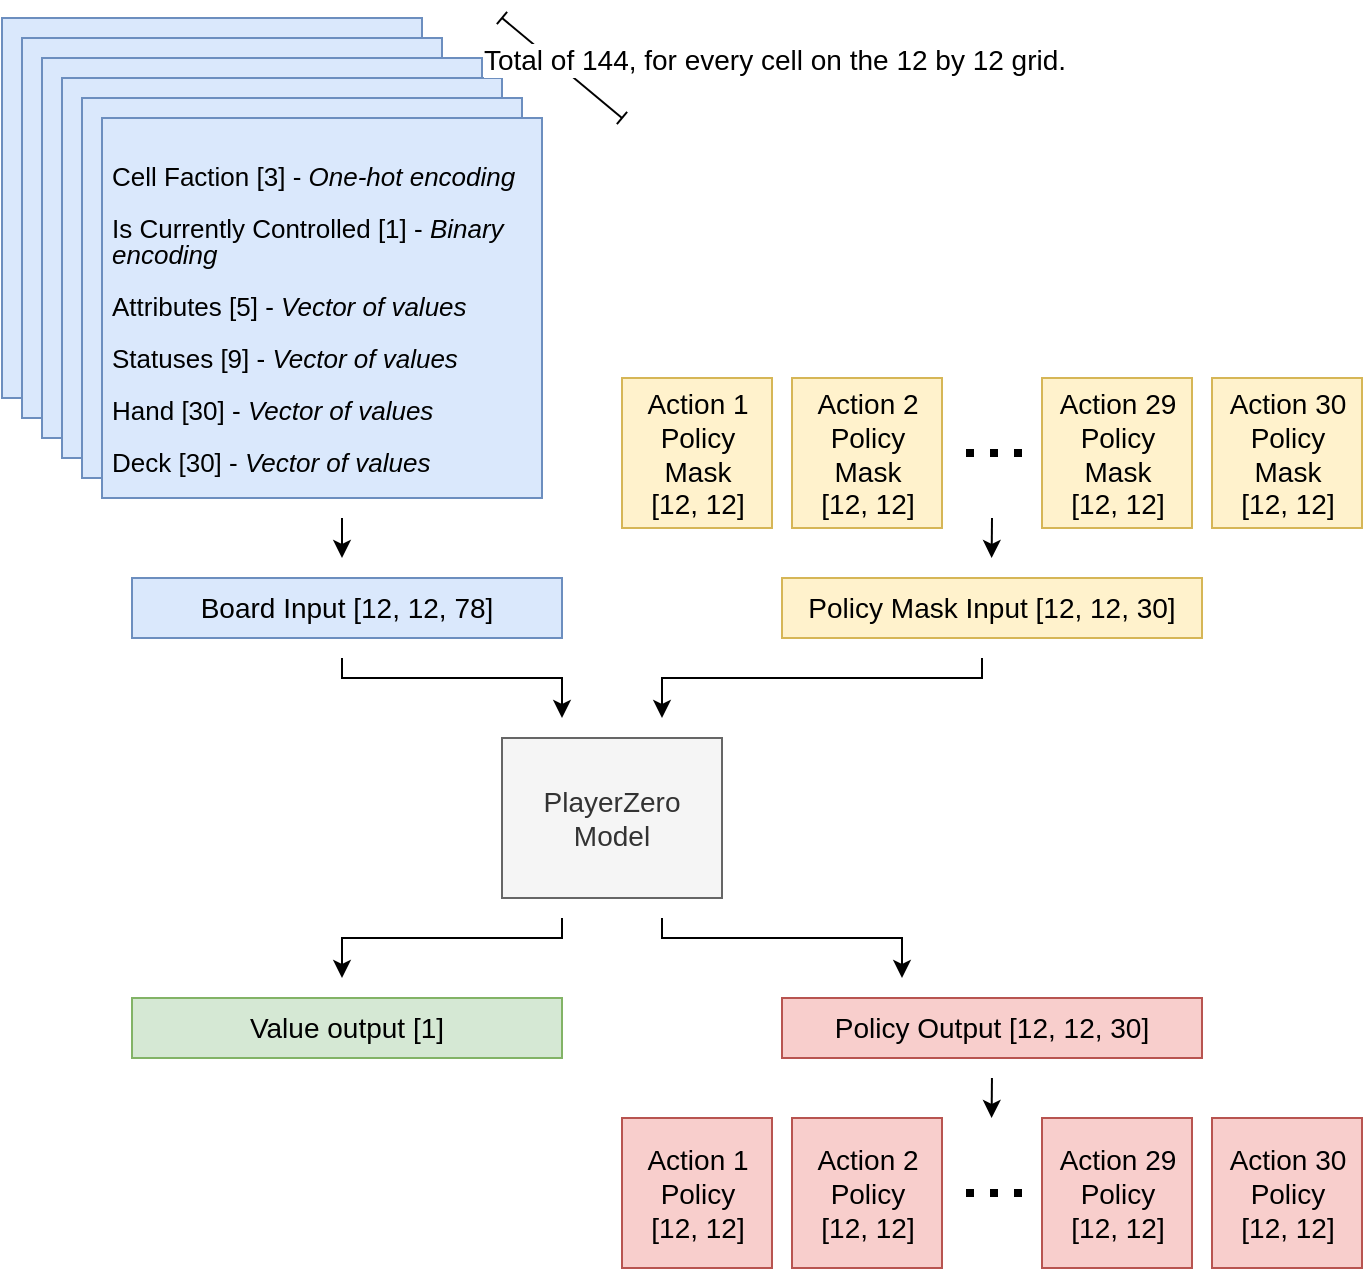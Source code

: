 <mxfile version="24.4.0" type="github">
  <diagram name="Page-1" id="C4LSqCpMthRV9HOR-iaF">
    <mxGraphModel dx="1195" dy="652" grid="1" gridSize="10" guides="1" tooltips="1" connect="1" arrows="1" fold="1" page="1" pageScale="1" pageWidth="850" pageHeight="1100" math="0" shadow="0">
      <root>
        <mxCell id="0" />
        <mxCell id="1" parent="0" />
        <mxCell id="1W4X7tc66BTRNZ2V25yI-1" value="" style="rounded=0;whiteSpace=wrap;html=1;fillColor=#dae8fc;strokeColor=#6c8ebf;" vertex="1" parent="1">
          <mxGeometry x="130" y="10" width="210" height="190" as="geometry" />
        </mxCell>
        <mxCell id="1W4X7tc66BTRNZ2V25yI-2" value="" style="rounded=0;whiteSpace=wrap;html=1;fillColor=#dae8fc;strokeColor=#6c8ebf;" vertex="1" parent="1">
          <mxGeometry x="140" y="20" width="210" height="190" as="geometry" />
        </mxCell>
        <mxCell id="1W4X7tc66BTRNZ2V25yI-3" value="" style="rounded=0;whiteSpace=wrap;html=1;fillColor=#dae8fc;strokeColor=#6c8ebf;" vertex="1" parent="1">
          <mxGeometry x="150" y="30" width="220" height="190" as="geometry" />
        </mxCell>
        <mxCell id="1W4X7tc66BTRNZ2V25yI-4" value="" style="rounded=0;whiteSpace=wrap;html=1;fillColor=#dae8fc;strokeColor=#6c8ebf;" vertex="1" parent="1">
          <mxGeometry x="160" y="40" width="220" height="190" as="geometry" />
        </mxCell>
        <mxCell id="1W4X7tc66BTRNZ2V25yI-5" value="" style="rounded=0;whiteSpace=wrap;html=1;fillColor=#dae8fc;strokeColor=#6c8ebf;" vertex="1" parent="1">
          <mxGeometry x="170" y="50" width="220" height="190" as="geometry" />
        </mxCell>
        <mxCell id="1W4X7tc66BTRNZ2V25yI-6" value="&lt;p style=&quot;line-height: 100%; font-size: 13px;&quot;&gt;Cell Faction [3] - &lt;i style=&quot;font-size: 13px;&quot;&gt;One-hot encoding&lt;br style=&quot;font-size: 13px;&quot;&gt;&lt;/i&gt;&lt;/p&gt;&lt;p style=&quot;line-height: 100%; font-size: 13px;&quot;&gt;Is Currently Controlled [1] - &lt;i style=&quot;font-size: 13px;&quot;&gt;Binary encoding&lt;br style=&quot;font-size: 13px;&quot;&gt;&lt;/i&gt;&lt;/p&gt;&lt;p style=&quot;line-height: 100%; font-size: 13px;&quot;&gt;Attributes [5] - &lt;i style=&quot;font-size: 13px;&quot;&gt;Vector of values&lt;/i&gt;&lt;br style=&quot;font-size: 13px;&quot;&gt;&lt;/p&gt;&lt;p style=&quot;line-height: 100%; font-size: 13px;&quot;&gt;Statuses [9] - &lt;i style=&quot;font-size: 13px;&quot;&gt;Vector of values&lt;/i&gt;&lt;br style=&quot;font-size: 13px;&quot;&gt;&lt;/p&gt;&lt;p style=&quot;line-height: 100%; font-size: 13px;&quot;&gt;Hand [30] - &lt;i style=&quot;font-size: 13px;&quot;&gt;Vector of values&lt;/i&gt;&lt;br style=&quot;font-size: 13px;&quot;&gt;&lt;/p&gt;&lt;p style=&quot;line-height: 100%; font-size: 13px;&quot;&gt;Deck [30] - &lt;i style=&quot;font-size: 13px;&quot;&gt;Vector of values&lt;/i&gt;&lt;br style=&quot;font-size: 13px;&quot;&gt;&lt;/p&gt;" style="rounded=0;whiteSpace=wrap;html=1;fillColor=#dae8fc;strokeColor=#6c8ebf;align=left;verticalAlign=top;spacing=5;fontSize=13;spacingTop=0;" vertex="1" parent="1">
          <mxGeometry x="180" y="60" width="220" height="190" as="geometry" />
        </mxCell>
        <mxCell id="1W4X7tc66BTRNZ2V25yI-8" value="" style="rounded=0;whiteSpace=wrap;html=1;fillColor=#fff2cc;strokeColor=#d6b656;" vertex="1" parent="1">
          <mxGeometry x="440" y="190" width="75" height="75" as="geometry" />
        </mxCell>
        <mxCell id="1W4X7tc66BTRNZ2V25yI-9" value="&lt;div style=&quot;font-size: 14px;&quot;&gt;Action 1&lt;br style=&quot;font-size: 14px;&quot;&gt;&lt;/div&gt;&lt;div style=&quot;font-size: 14px;&quot;&gt;Policy Mask&lt;/div&gt;&lt;div style=&quot;font-size: 14px;&quot;&gt;[12, 12]&lt;br style=&quot;font-size: 14px;&quot;&gt;&lt;/div&gt;" style="text;html=1;align=center;verticalAlign=middle;whiteSpace=wrap;rounded=0;fontSize=14;" vertex="1" parent="1">
          <mxGeometry x="442.5" y="192.5" width="70" height="70" as="geometry" />
        </mxCell>
        <mxCell id="1W4X7tc66BTRNZ2V25yI-11" value="" style="rounded=0;whiteSpace=wrap;html=1;fillColor=#fff2cc;strokeColor=#d6b656;" vertex="1" parent="1">
          <mxGeometry x="525" y="190" width="75" height="75" as="geometry" />
        </mxCell>
        <mxCell id="1W4X7tc66BTRNZ2V25yI-14" value="" style="rounded=0;whiteSpace=wrap;html=1;fillColor=#fff2cc;strokeColor=#d6b656;" vertex="1" parent="1">
          <mxGeometry x="650" y="190" width="75" height="75" as="geometry" />
        </mxCell>
        <mxCell id="1W4X7tc66BTRNZ2V25yI-17" value="" style="rounded=0;whiteSpace=wrap;html=1;fillColor=#fff2cc;strokeColor=#d6b656;" vertex="1" parent="1">
          <mxGeometry x="735" y="190" width="75" height="75" as="geometry" />
        </mxCell>
        <mxCell id="1W4X7tc66BTRNZ2V25yI-20" value="" style="endArrow=none;dashed=1;html=1;rounded=0;strokeWidth=4;dashPattern=1 2;" edge="1" parent="1">
          <mxGeometry width="50" height="50" relative="1" as="geometry">
            <mxPoint x="640" y="227.5" as="sourcePoint" />
            <mxPoint x="610" y="227.5" as="targetPoint" />
          </mxGeometry>
        </mxCell>
        <mxCell id="1W4X7tc66BTRNZ2V25yI-28" value="&lt;div style=&quot;font-size: 14px;&quot;&gt;Action 2&lt;br style=&quot;font-size: 14px;&quot;&gt;&lt;/div&gt;&lt;div style=&quot;font-size: 14px;&quot;&gt;Policy Mask&lt;/div&gt;&lt;div style=&quot;font-size: 14px;&quot;&gt;[12, 12]&lt;br style=&quot;font-size: 14px;&quot;&gt;&lt;/div&gt;" style="text;html=1;align=center;verticalAlign=middle;whiteSpace=wrap;rounded=0;fontSize=14;" vertex="1" parent="1">
          <mxGeometry x="527.5" y="192.5" width="70" height="70" as="geometry" />
        </mxCell>
        <mxCell id="1W4X7tc66BTRNZ2V25yI-29" value="&lt;div style=&quot;font-size: 14px;&quot;&gt;Action 29&lt;br style=&quot;font-size: 14px;&quot;&gt;&lt;/div&gt;&lt;div style=&quot;font-size: 14px;&quot;&gt;Policy Mask&lt;/div&gt;&lt;div style=&quot;font-size: 14px;&quot;&gt;[12, 12]&lt;br style=&quot;font-size: 14px;&quot;&gt;&lt;/div&gt;" style="text;html=1;align=center;verticalAlign=middle;whiteSpace=wrap;rounded=0;fontSize=14;" vertex="1" parent="1">
          <mxGeometry x="652.5" y="192.5" width="70" height="70" as="geometry" />
        </mxCell>
        <mxCell id="1W4X7tc66BTRNZ2V25yI-30" value="Action 30&lt;br style=&quot;font-size: 14px;&quot;&gt;&lt;div style=&quot;font-size: 14px;&quot;&gt;Policy Mask&lt;/div&gt;&lt;div style=&quot;font-size: 14px;&quot;&gt;[12, 12]&lt;br style=&quot;font-size: 14px;&quot;&gt;&lt;/div&gt;" style="text;html=1;align=center;verticalAlign=middle;whiteSpace=wrap;rounded=0;fontSize=14;" vertex="1" parent="1">
          <mxGeometry x="737.5" y="192.5" width="70" height="70" as="geometry" />
        </mxCell>
        <mxCell id="1W4X7tc66BTRNZ2V25yI-34" value="Value output [1]" style="rounded=0;whiteSpace=wrap;html=1;fillColor=#d5e8d4;strokeColor=#82b366;fontSize=14;" vertex="1" parent="1">
          <mxGeometry x="195" y="500" width="215" height="30" as="geometry" />
        </mxCell>
        <mxCell id="1W4X7tc66BTRNZ2V25yI-39" value="" style="endArrow=classic;html=1;rounded=0;" edge="1" parent="1">
          <mxGeometry width="50" height="50" relative="1" as="geometry">
            <mxPoint x="625" y="260" as="sourcePoint" />
            <mxPoint x="624.82" y="280" as="targetPoint" />
          </mxGeometry>
        </mxCell>
        <mxCell id="1W4X7tc66BTRNZ2V25yI-41" value="&lt;div style=&quot;font-size: 14px;&quot;&gt;PlayerZero&lt;/div&gt;&lt;div style=&quot;font-size: 14px;&quot;&gt;Model&lt;br style=&quot;font-size: 14px;&quot;&gt;&lt;/div&gt;" style="rounded=0;whiteSpace=wrap;html=1;fillColor=#f5f5f5;fontColor=#333333;strokeColor=#666666;fontSize=14;" vertex="1" parent="1">
          <mxGeometry x="380" y="370" width="110" height="80" as="geometry" />
        </mxCell>
        <mxCell id="1W4X7tc66BTRNZ2V25yI-42" value="" style="endArrow=classic;html=1;rounded=0;" edge="1" parent="1">
          <mxGeometry width="50" height="50" relative="1" as="geometry">
            <mxPoint x="620" y="330" as="sourcePoint" />
            <mxPoint x="460" y="360" as="targetPoint" />
            <Array as="points">
              <mxPoint x="620" y="340" />
              <mxPoint x="460" y="340" />
            </Array>
          </mxGeometry>
        </mxCell>
        <mxCell id="1W4X7tc66BTRNZ2V25yI-43" value="" style="endArrow=classic;html=1;rounded=0;" edge="1" parent="1">
          <mxGeometry width="50" height="50" relative="1" as="geometry">
            <mxPoint x="300" y="330" as="sourcePoint" />
            <mxPoint x="410" y="360" as="targetPoint" />
            <Array as="points">
              <mxPoint x="300" y="340" />
              <mxPoint x="410" y="340" />
            </Array>
          </mxGeometry>
        </mxCell>
        <mxCell id="1W4X7tc66BTRNZ2V25yI-44" value="" style="endArrow=baseDash;html=1;rounded=0;startArrow=baseDash;startFill=0;endFill=0;" edge="1" parent="1">
          <mxGeometry width="50" height="50" relative="1" as="geometry">
            <mxPoint x="440" y="60" as="sourcePoint" />
            <mxPoint x="380" y="10" as="targetPoint" />
          </mxGeometry>
        </mxCell>
        <mxCell id="1W4X7tc66BTRNZ2V25yI-45" value="&lt;font style=&quot;font-size: 14px;&quot;&gt;Total of 144, for every cell on the 12 by 12 grid.&lt;/font&gt;" style="edgeLabel;html=1;align=center;verticalAlign=middle;resizable=0;points=[];" vertex="1" connectable="0" parent="1W4X7tc66BTRNZ2V25yI-44">
          <mxGeometry x="0.041" y="-1" relative="1" as="geometry">
            <mxPoint x="106" y="-3" as="offset" />
          </mxGeometry>
        </mxCell>
        <mxCell id="1W4X7tc66BTRNZ2V25yI-46" value="Policy Mask Input [12, 12, 30]" style="rounded=0;whiteSpace=wrap;html=1;fillColor=#fff2cc;strokeColor=#d6b656;fontSize=14;" vertex="1" parent="1">
          <mxGeometry x="520" y="290" width="210" height="30" as="geometry" />
        </mxCell>
        <mxCell id="1W4X7tc66BTRNZ2V25yI-47" value="" style="endArrow=classic;html=1;rounded=0;" edge="1" parent="1">
          <mxGeometry width="50" height="50" relative="1" as="geometry">
            <mxPoint x="300" y="260" as="sourcePoint" />
            <mxPoint x="300" y="280" as="targetPoint" />
          </mxGeometry>
        </mxCell>
        <mxCell id="1W4X7tc66BTRNZ2V25yI-50" value="" style="endArrow=classic;html=1;rounded=0;" edge="1" parent="1">
          <mxGeometry width="50" height="50" relative="1" as="geometry">
            <mxPoint x="410" y="460" as="sourcePoint" />
            <mxPoint x="300" y="490" as="targetPoint" />
            <Array as="points">
              <mxPoint x="410" y="470" />
              <mxPoint x="300" y="470" />
            </Array>
          </mxGeometry>
        </mxCell>
        <mxCell id="1W4X7tc66BTRNZ2V25yI-51" value="Board Input [12, 12, 78]" style="rounded=0;whiteSpace=wrap;html=1;fillColor=#dae8fc;strokeColor=#6c8ebf;fontSize=14;" vertex="1" parent="1">
          <mxGeometry x="195" y="290" width="215" height="30" as="geometry" />
        </mxCell>
        <mxCell id="1W4X7tc66BTRNZ2V25yI-53" value="" style="endArrow=classic;html=1;rounded=0;" edge="1" parent="1">
          <mxGeometry width="50" height="50" relative="1" as="geometry">
            <mxPoint x="460" y="460" as="sourcePoint" />
            <mxPoint x="580" y="490" as="targetPoint" />
            <Array as="points">
              <mxPoint x="460" y="470" />
              <mxPoint x="580" y="470" />
            </Array>
          </mxGeometry>
        </mxCell>
        <mxCell id="1W4X7tc66BTRNZ2V25yI-54" value="Policy Output [12, 12, 30]" style="rounded=0;whiteSpace=wrap;html=1;fillColor=#f8cecc;strokeColor=#b85450;fontSize=14;" vertex="1" parent="1">
          <mxGeometry x="520" y="500" width="210" height="30" as="geometry" />
        </mxCell>
        <mxCell id="1W4X7tc66BTRNZ2V25yI-55" value="" style="endArrow=classic;html=1;rounded=0;" edge="1" parent="1">
          <mxGeometry width="50" height="50" relative="1" as="geometry">
            <mxPoint x="624.98" y="540" as="sourcePoint" />
            <mxPoint x="624.8" y="560" as="targetPoint" />
          </mxGeometry>
        </mxCell>
        <mxCell id="1W4X7tc66BTRNZ2V25yI-61" value="" style="rounded=0;whiteSpace=wrap;html=1;fillColor=#f8cecc;strokeColor=#b85450;" vertex="1" parent="1">
          <mxGeometry x="440" y="560" width="75" height="75" as="geometry" />
        </mxCell>
        <mxCell id="1W4X7tc66BTRNZ2V25yI-62" value="&lt;div style=&quot;font-size: 14px;&quot;&gt;Action 1&lt;/div&gt;&lt;div style=&quot;font-size: 14px;&quot;&gt;Policy&lt;/div&gt;&lt;div style=&quot;font-size: 14px;&quot;&gt;[12, 12]&lt;br style=&quot;font-size: 14px;&quot;&gt;&lt;/div&gt;" style="text;html=1;align=center;verticalAlign=middle;whiteSpace=wrap;rounded=0;fontSize=14;" vertex="1" parent="1">
          <mxGeometry x="442.5" y="562.5" width="70" height="70" as="geometry" />
        </mxCell>
        <mxCell id="1W4X7tc66BTRNZ2V25yI-63" value="" style="rounded=0;whiteSpace=wrap;html=1;fillColor=#f8cecc;strokeColor=#b85450;" vertex="1" parent="1">
          <mxGeometry x="525" y="560" width="75" height="75" as="geometry" />
        </mxCell>
        <mxCell id="1W4X7tc66BTRNZ2V25yI-64" value="" style="rounded=0;whiteSpace=wrap;html=1;fillColor=#f8cecc;strokeColor=#b85450;" vertex="1" parent="1">
          <mxGeometry x="650" y="560" width="75" height="75" as="geometry" />
        </mxCell>
        <mxCell id="1W4X7tc66BTRNZ2V25yI-65" value="" style="rounded=0;whiteSpace=wrap;html=1;fillColor=#f8cecc;strokeColor=#b85450;" vertex="1" parent="1">
          <mxGeometry x="735" y="560" width="75" height="75" as="geometry" />
        </mxCell>
        <mxCell id="1W4X7tc66BTRNZ2V25yI-66" value="" style="endArrow=none;dashed=1;html=1;rounded=0;strokeWidth=4;dashPattern=1 2;" edge="1" parent="1">
          <mxGeometry width="50" height="50" relative="1" as="geometry">
            <mxPoint x="640" y="597.5" as="sourcePoint" />
            <mxPoint x="610" y="597.5" as="targetPoint" />
          </mxGeometry>
        </mxCell>
        <mxCell id="1W4X7tc66BTRNZ2V25yI-67" value="&lt;div style=&quot;font-size: 14px;&quot;&gt;Action 2&lt;/div&gt;&lt;div style=&quot;font-size: 14px;&quot;&gt;Policy&lt;br style=&quot;font-size: 14px;&quot;&gt;&lt;/div&gt;&lt;div style=&quot;font-size: 14px;&quot;&gt;[12, 12]&lt;br style=&quot;font-size: 14px;&quot;&gt;&lt;/div&gt;" style="text;html=1;align=center;verticalAlign=middle;whiteSpace=wrap;rounded=0;fontSize=14;" vertex="1" parent="1">
          <mxGeometry x="527.5" y="562.5" width="70" height="70" as="geometry" />
        </mxCell>
        <mxCell id="1W4X7tc66BTRNZ2V25yI-68" value="&lt;div style=&quot;font-size: 14px;&quot;&gt;Action 29 Policy&lt;br style=&quot;font-size: 14px;&quot;&gt;&lt;/div&gt;&lt;div style=&quot;font-size: 14px;&quot;&gt;[12, 12]&lt;br style=&quot;font-size: 14px;&quot;&gt;&lt;/div&gt;" style="text;html=1;align=center;verticalAlign=middle;whiteSpace=wrap;rounded=0;fontSize=14;" vertex="1" parent="1">
          <mxGeometry x="652.5" y="562.5" width="70" height="70" as="geometry" />
        </mxCell>
        <mxCell id="1W4X7tc66BTRNZ2V25yI-69" value="Action 30&lt;br style=&quot;font-size: 14px;&quot;&gt;&lt;div style=&quot;font-size: 14px;&quot;&gt;Policy&lt;br style=&quot;font-size: 14px;&quot;&gt;&lt;/div&gt;&lt;div style=&quot;font-size: 14px;&quot;&gt;[12, 12]&lt;br style=&quot;font-size: 14px;&quot;&gt;&lt;/div&gt;" style="text;html=1;align=center;verticalAlign=middle;whiteSpace=wrap;rounded=0;fontSize=14;" vertex="1" parent="1">
          <mxGeometry x="737.5" y="562.5" width="70" height="70" as="geometry" />
        </mxCell>
      </root>
    </mxGraphModel>
  </diagram>
</mxfile>
